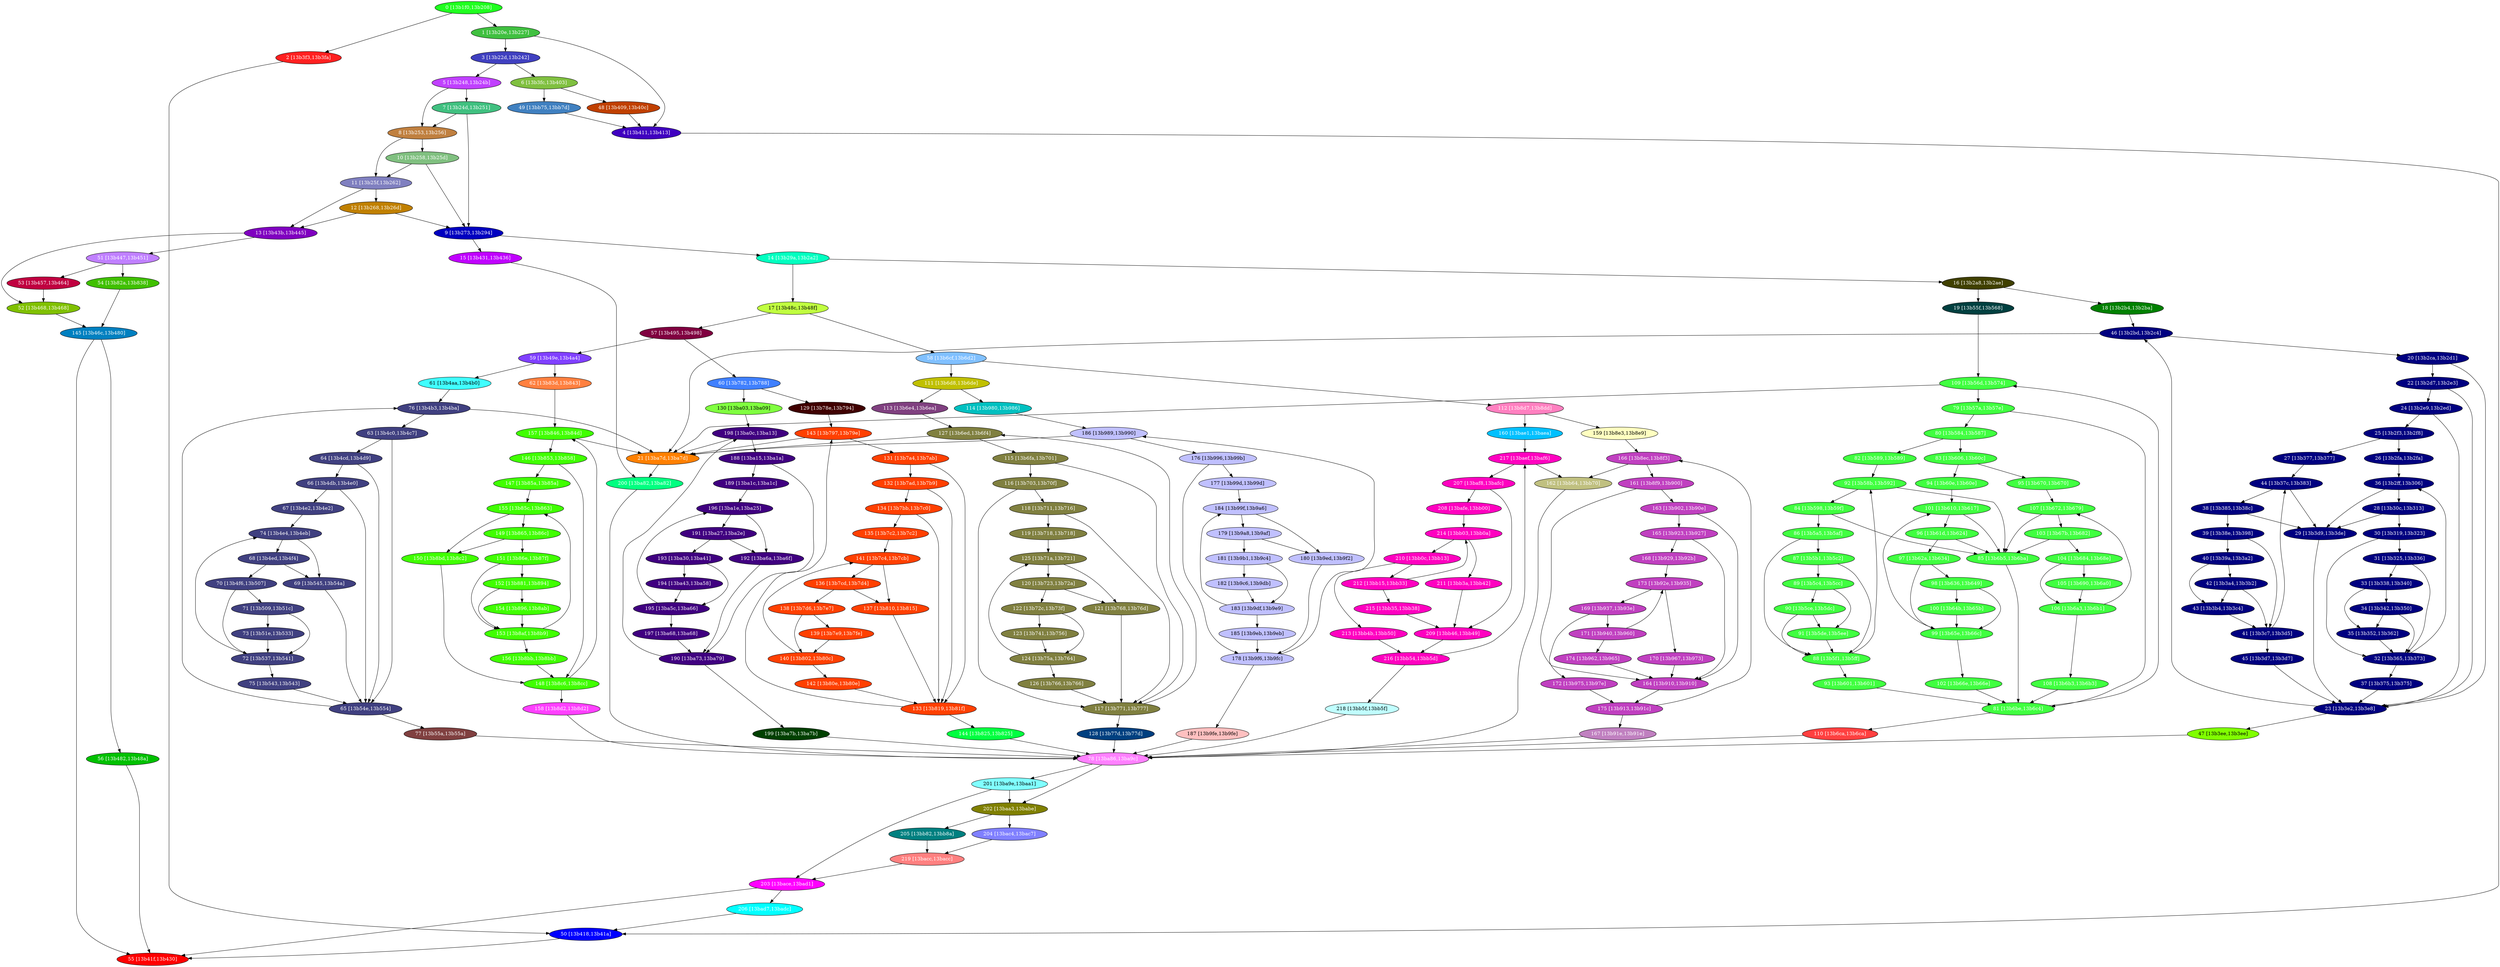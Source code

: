 diGraph libnss3{
	libnss3_0  [style=filled fillcolor="#20FF20" fontcolor="#ffffff" shape=oval label="0 [13b1f0,13b208]"]
	libnss3_1  [style=filled fillcolor="#40C040" fontcolor="#ffffff" shape=oval label="1 [13b20e,13b227]"]
	libnss3_2  [style=filled fillcolor="#FF2020" fontcolor="#ffffff" shape=oval label="2 [13b3f3,13b3fa]"]
	libnss3_3  [style=filled fillcolor="#4040C0" fontcolor="#ffffff" shape=oval label="3 [13b22d,13b242]"]
	libnss3_4  [style=filled fillcolor="#4000C0" fontcolor="#ffffff" shape=oval label="4 [13b411,13b413]"]
	libnss3_5  [style=filled fillcolor="#C040FF" fontcolor="#ffffff" shape=oval label="5 [13b248,13b24b]"]
	libnss3_6  [style=filled fillcolor="#80C040" fontcolor="#ffffff" shape=oval label="6 [13b3fc,13b403]"]
	libnss3_7  [style=filled fillcolor="#40C080" fontcolor="#ffffff" shape=oval label="7 [13b24d,13b251]"]
	libnss3_8  [style=filled fillcolor="#C08040" fontcolor="#ffffff" shape=oval label="8 [13b253,13b256]"]
	libnss3_9  [style=filled fillcolor="#0000C0" fontcolor="#ffffff" shape=oval label="9 [13b273,13b294]"]
	libnss3_a  [style=filled fillcolor="#80C080" fontcolor="#ffffff" shape=oval label="10 [13b258,13b25d]"]
	libnss3_b  [style=filled fillcolor="#8080C0" fontcolor="#ffffff" shape=oval label="11 [13b25f,13b262]"]
	libnss3_c  [style=filled fillcolor="#C08000" fontcolor="#ffffff" shape=oval label="12 [13b268,13b26d]"]
	libnss3_d  [style=filled fillcolor="#8000C0" fontcolor="#ffffff" shape=oval label="13 [13b43b,13b445]"]
	libnss3_e  [style=filled fillcolor="#00FFC0" fontcolor="#ffffff" shape=oval label="14 [13b29a,13b2a2]"]
	libnss3_f  [style=filled fillcolor="#C000FF" fontcolor="#ffffff" shape=oval label="15 [13b431,13b436]"]
	libnss3_10  [style=filled fillcolor="#404000" fontcolor="#ffffff" shape=oval label="16 [13b2a8,13b2ae]"]
	libnss3_11  [style=filled fillcolor="#C0FF40" fontcolor="#000000" shape=oval label="17 [13b48c,13b48f]"]
	libnss3_12  [style=filled fillcolor="#008000" fontcolor="#ffffff" shape=oval label="18 [13b2b4,13b2ba]"]
	libnss3_13  [style=filled fillcolor="#004040" fontcolor="#ffffff" shape=oval label="19 [13b55f,13b568]"]
	libnss3_14  [style=filled fillcolor="#000080" fontcolor="#ffffff" shape=oval label="20 [13b2ca,13b2d1]"]
	libnss3_15  [style=filled fillcolor="#FF8000" fontcolor="#ffffff" shape=oval label="21 [13ba7d,13ba7d]"]
	libnss3_16  [style=filled fillcolor="#000080" fontcolor="#ffffff" shape=oval label="22 [13b2d7,13b2e3]"]
	libnss3_17  [style=filled fillcolor="#000080" fontcolor="#ffffff" shape=oval label="23 [13b3e2,13b3e8]"]
	libnss3_18  [style=filled fillcolor="#000080" fontcolor="#ffffff" shape=oval label="24 [13b2e9,13b2ed]"]
	libnss3_19  [style=filled fillcolor="#000080" fontcolor="#ffffff" shape=oval label="25 [13b2f3,13b2f8]"]
	libnss3_1a  [style=filled fillcolor="#000080" fontcolor="#ffffff" shape=oval label="26 [13b2fa,13b2fa]"]
	libnss3_1b  [style=filled fillcolor="#000080" fontcolor="#ffffff" shape=oval label="27 [13b377,13b377]"]
	libnss3_1c  [style=filled fillcolor="#000080" fontcolor="#ffffff" shape=oval label="28 [13b30c,13b313]"]
	libnss3_1d  [style=filled fillcolor="#000080" fontcolor="#ffffff" shape=oval label="29 [13b3d9,13b3de]"]
	libnss3_1e  [style=filled fillcolor="#000080" fontcolor="#ffffff" shape=oval label="30 [13b319,13b323]"]
	libnss3_1f  [style=filled fillcolor="#000080" fontcolor="#ffffff" shape=oval label="31 [13b325,13b336]"]
	libnss3_20  [style=filled fillcolor="#000080" fontcolor="#ffffff" shape=oval label="32 [13b365,13b373]"]
	libnss3_21  [style=filled fillcolor="#000080" fontcolor="#ffffff" shape=oval label="33 [13b338,13b340]"]
	libnss3_22  [style=filled fillcolor="#000080" fontcolor="#ffffff" shape=oval label="34 [13b342,13b350]"]
	libnss3_23  [style=filled fillcolor="#000080" fontcolor="#ffffff" shape=oval label="35 [13b352,13b362]"]
	libnss3_24  [style=filled fillcolor="#000080" fontcolor="#ffffff" shape=oval label="36 [13b2ff,13b306]"]
	libnss3_25  [style=filled fillcolor="#000080" fontcolor="#ffffff" shape=oval label="37 [13b375,13b375]"]
	libnss3_26  [style=filled fillcolor="#000080" fontcolor="#ffffff" shape=oval label="38 [13b385,13b38c]"]
	libnss3_27  [style=filled fillcolor="#000080" fontcolor="#ffffff" shape=oval label="39 [13b38e,13b398]"]
	libnss3_28  [style=filled fillcolor="#000080" fontcolor="#ffffff" shape=oval label="40 [13b39a,13b3a2]"]
	libnss3_29  [style=filled fillcolor="#000080" fontcolor="#ffffff" shape=oval label="41 [13b3c7,13b3d5]"]
	libnss3_2a  [style=filled fillcolor="#000080" fontcolor="#ffffff" shape=oval label="42 [13b3a4,13b3b2]"]
	libnss3_2b  [style=filled fillcolor="#000080" fontcolor="#ffffff" shape=oval label="43 [13b3b4,13b3c4]"]
	libnss3_2c  [style=filled fillcolor="#000080" fontcolor="#ffffff" shape=oval label="44 [13b37c,13b383]"]
	libnss3_2d  [style=filled fillcolor="#000080" fontcolor="#ffffff" shape=oval label="45 [13b3d7,13b3d7]"]
	libnss3_2e  [style=filled fillcolor="#000080" fontcolor="#ffffff" shape=oval label="46 [13b2bd,13b2c4]"]
	libnss3_2f  [style=filled fillcolor="#80FF00" fontcolor="#000000" shape=oval label="47 [13b3ee,13b3ee]"]
	libnss3_30  [style=filled fillcolor="#C04000" fontcolor="#ffffff" shape=oval label="48 [13b409,13b40c]"]
	libnss3_31  [style=filled fillcolor="#4080C0" fontcolor="#ffffff" shape=oval label="49 [13bb75,13bb7d]"]
	libnss3_32  [style=filled fillcolor="#0000FF" fontcolor="#ffffff" shape=oval label="50 [13b418,13b41a]"]
	libnss3_33  [style=filled fillcolor="#C080FF" fontcolor="#ffffff" shape=oval label="51 [13b447,13b451]"]
	libnss3_34  [style=filled fillcolor="#80C000" fontcolor="#ffffff" shape=oval label="52 [13b468,13b468]"]
	libnss3_35  [style=filled fillcolor="#C00040" fontcolor="#ffffff" shape=oval label="53 [13b457,13b464]"]
	libnss3_36  [style=filled fillcolor="#40C000" fontcolor="#ffffff" shape=oval label="54 [13b82a,13b838]"]
	libnss3_37  [style=filled fillcolor="#FF0000" fontcolor="#ffffff" shape=oval label="55 [13b41f,13b430]"]
	libnss3_38  [style=filled fillcolor="#00C000" fontcolor="#ffffff" shape=oval label="56 [13b482,13b48a]"]
	libnss3_39  [style=filled fillcolor="#800040" fontcolor="#ffffff" shape=oval label="57 [13b495,13b498]"]
	libnss3_3a  [style=filled fillcolor="#80C0FF" fontcolor="#ffffff" shape=oval label="58 [13b6cf,13b6d2]"]
	libnss3_3b  [style=filled fillcolor="#8040FF" fontcolor="#ffffff" shape=oval label="59 [13b49e,13b4a4]"]
	libnss3_3c  [style=filled fillcolor="#4080FF" fontcolor="#ffffff" shape=oval label="60 [13b782,13b788]"]
	libnss3_3d  [style=filled fillcolor="#40FFFF" fontcolor="#000000" shape=oval label="61 [13b4aa,13b4b0]"]
	libnss3_3e  [style=filled fillcolor="#FF8040" fontcolor="#ffffff" shape=oval label="62 [13b83d,13b843]"]
	libnss3_3f  [style=filled fillcolor="#404080" fontcolor="#ffffff" shape=oval label="63 [13b4c0,13b4c7]"]
	libnss3_40  [style=filled fillcolor="#404080" fontcolor="#ffffff" shape=oval label="64 [13b4cd,13b4d9]"]
	libnss3_41  [style=filled fillcolor="#404080" fontcolor="#ffffff" shape=oval label="65 [13b54e,13b554]"]
	libnss3_42  [style=filled fillcolor="#404080" fontcolor="#ffffff" shape=oval label="66 [13b4db,13b4e0]"]
	libnss3_43  [style=filled fillcolor="#404080" fontcolor="#ffffff" shape=oval label="67 [13b4e2,13b4e2]"]
	libnss3_44  [style=filled fillcolor="#404080" fontcolor="#ffffff" shape=oval label="68 [13b4ed,13b4f4]"]
	libnss3_45  [style=filled fillcolor="#404080" fontcolor="#ffffff" shape=oval label="69 [13b545,13b54a]"]
	libnss3_46  [style=filled fillcolor="#404080" fontcolor="#ffffff" shape=oval label="70 [13b4f6,13b507]"]
	libnss3_47  [style=filled fillcolor="#404080" fontcolor="#ffffff" shape=oval label="71 [13b509,13b51c]"]
	libnss3_48  [style=filled fillcolor="#404080" fontcolor="#ffffff" shape=oval label="72 [13b537,13b541]"]
	libnss3_49  [style=filled fillcolor="#404080" fontcolor="#ffffff" shape=oval label="73 [13b51e,13b533]"]
	libnss3_4a  [style=filled fillcolor="#404080" fontcolor="#ffffff" shape=oval label="74 [13b4e4,13b4eb]"]
	libnss3_4b  [style=filled fillcolor="#404080" fontcolor="#ffffff" shape=oval label="75 [13b543,13b543]"]
	libnss3_4c  [style=filled fillcolor="#404080" fontcolor="#ffffff" shape=oval label="76 [13b4b3,13b4ba]"]
	libnss3_4d  [style=filled fillcolor="#804040" fontcolor="#ffffff" shape=oval label="77 [13b55a,13b55a]"]
	libnss3_4e  [style=filled fillcolor="#FF80FF" fontcolor="#ffffff" shape=oval label="78 [13ba86,13ba9c]"]
	libnss3_4f  [style=filled fillcolor="#40FF40" fontcolor="#ffffff" shape=oval label="79 [13b57a,13b57e]"]
	libnss3_50  [style=filled fillcolor="#40FF40" fontcolor="#ffffff" shape=oval label="80 [13b584,13b587]"]
	libnss3_51  [style=filled fillcolor="#40FF40" fontcolor="#ffffff" shape=oval label="81 [13b6be,13b6c4]"]
	libnss3_52  [style=filled fillcolor="#40FF40" fontcolor="#ffffff" shape=oval label="82 [13b589,13b589]"]
	libnss3_53  [style=filled fillcolor="#40FF40" fontcolor="#ffffff" shape=oval label="83 [13b606,13b60c]"]
	libnss3_54  [style=filled fillcolor="#40FF40" fontcolor="#ffffff" shape=oval label="84 [13b598,13b59f]"]
	libnss3_55  [style=filled fillcolor="#40FF40" fontcolor="#ffffff" shape=oval label="85 [13b6b5,13b6ba]"]
	libnss3_56  [style=filled fillcolor="#40FF40" fontcolor="#ffffff" shape=oval label="86 [13b5a5,13b5af]"]
	libnss3_57  [style=filled fillcolor="#40FF40" fontcolor="#ffffff" shape=oval label="87 [13b5b1,13b5c2]"]
	libnss3_58  [style=filled fillcolor="#40FF40" fontcolor="#ffffff" shape=oval label="88 [13b5f1,13b5ff]"]
	libnss3_59  [style=filled fillcolor="#40FF40" fontcolor="#ffffff" shape=oval label="89 [13b5c4,13b5cc]"]
	libnss3_5a  [style=filled fillcolor="#40FF40" fontcolor="#ffffff" shape=oval label="90 [13b5ce,13b5dc]"]
	libnss3_5b  [style=filled fillcolor="#40FF40" fontcolor="#ffffff" shape=oval label="91 [13b5de,13b5ee]"]
	libnss3_5c  [style=filled fillcolor="#40FF40" fontcolor="#ffffff" shape=oval label="92 [13b58b,13b592]"]
	libnss3_5d  [style=filled fillcolor="#40FF40" fontcolor="#ffffff" shape=oval label="93 [13b601,13b601]"]
	libnss3_5e  [style=filled fillcolor="#40FF40" fontcolor="#ffffff" shape=oval label="94 [13b60e,13b60e]"]
	libnss3_5f  [style=filled fillcolor="#40FF40" fontcolor="#ffffff" shape=oval label="95 [13b670,13b670]"]
	libnss3_60  [style=filled fillcolor="#40FF40" fontcolor="#ffffff" shape=oval label="96 [13b61d,13b624]"]
	libnss3_61  [style=filled fillcolor="#40FF40" fontcolor="#ffffff" shape=oval label="97 [13b62a,13b634]"]
	libnss3_62  [style=filled fillcolor="#40FF40" fontcolor="#ffffff" shape=oval label="98 [13b636,13b649]"]
	libnss3_63  [style=filled fillcolor="#40FF40" fontcolor="#ffffff" shape=oval label="99 [13b65e,13b66c]"]
	libnss3_64  [style=filled fillcolor="#40FF40" fontcolor="#ffffff" shape=oval label="100 [13b64b,13b65b]"]
	libnss3_65  [style=filled fillcolor="#40FF40" fontcolor="#ffffff" shape=oval label="101 [13b610,13b617]"]
	libnss3_66  [style=filled fillcolor="#40FF40" fontcolor="#ffffff" shape=oval label="102 [13b66e,13b66e]"]
	libnss3_67  [style=filled fillcolor="#40FF40" fontcolor="#ffffff" shape=oval label="103 [13b67b,13b682]"]
	libnss3_68  [style=filled fillcolor="#40FF40" fontcolor="#ffffff" shape=oval label="104 [13b684,13b68e]"]
	libnss3_69  [style=filled fillcolor="#40FF40" fontcolor="#ffffff" shape=oval label="105 [13b690,13b6a0]"]
	libnss3_6a  [style=filled fillcolor="#40FF40" fontcolor="#ffffff" shape=oval label="106 [13b6a3,13b6b1]"]
	libnss3_6b  [style=filled fillcolor="#40FF40" fontcolor="#ffffff" shape=oval label="107 [13b672,13b679]"]
	libnss3_6c  [style=filled fillcolor="#40FF40" fontcolor="#ffffff" shape=oval label="108 [13b6b3,13b6b3]"]
	libnss3_6d  [style=filled fillcolor="#40FF40" fontcolor="#ffffff" shape=oval label="109 [13b56d,13b574]"]
	libnss3_6e  [style=filled fillcolor="#FF4040" fontcolor="#ffffff" shape=oval label="110 [13b6ca,13b6ca]"]
	libnss3_6f  [style=filled fillcolor="#C0C000" fontcolor="#ffffff" shape=oval label="111 [13b6d8,13b6de]"]
	libnss3_70  [style=filled fillcolor="#FF80C0" fontcolor="#ffffff" shape=oval label="112 [13b8d7,13b8dd]"]
	libnss3_71  [style=filled fillcolor="#804080" fontcolor="#ffffff" shape=oval label="113 [13b6e4,13b6ea]"]
	libnss3_72  [style=filled fillcolor="#00C0C0" fontcolor="#ffffff" shape=oval label="114 [13b980,13b986]"]
	libnss3_73  [style=filled fillcolor="#808040" fontcolor="#ffffff" shape=oval label="115 [13b6fa,13b701]"]
	libnss3_74  [style=filled fillcolor="#808040" fontcolor="#ffffff" shape=oval label="116 [13b703,13b70f]"]
	libnss3_75  [style=filled fillcolor="#808040" fontcolor="#ffffff" shape=oval label="117 [13b771,13b777]"]
	libnss3_76  [style=filled fillcolor="#808040" fontcolor="#ffffff" shape=oval label="118 [13b711,13b716]"]
	libnss3_77  [style=filled fillcolor="#808040" fontcolor="#ffffff" shape=oval label="119 [13b718,13b718]"]
	libnss3_78  [style=filled fillcolor="#808040" fontcolor="#ffffff" shape=oval label="120 [13b723,13b72a]"]
	libnss3_79  [style=filled fillcolor="#808040" fontcolor="#ffffff" shape=oval label="121 [13b768,13b76d]"]
	libnss3_7a  [style=filled fillcolor="#808040" fontcolor="#ffffff" shape=oval label="122 [13b72c,13b73f]"]
	libnss3_7b  [style=filled fillcolor="#808040" fontcolor="#ffffff" shape=oval label="123 [13b741,13b756]"]
	libnss3_7c  [style=filled fillcolor="#808040" fontcolor="#ffffff" shape=oval label="124 [13b75a,13b764]"]
	libnss3_7d  [style=filled fillcolor="#808040" fontcolor="#ffffff" shape=oval label="125 [13b71a,13b721]"]
	libnss3_7e  [style=filled fillcolor="#808040" fontcolor="#ffffff" shape=oval label="126 [13b766,13b766]"]
	libnss3_7f  [style=filled fillcolor="#808040" fontcolor="#ffffff" shape=oval label="127 [13b6ed,13b6f4]"]
	libnss3_80  [style=filled fillcolor="#004080" fontcolor="#ffffff" shape=oval label="128 [13b77d,13b77d]"]
	libnss3_81  [style=filled fillcolor="#400000" fontcolor="#ffffff" shape=oval label="129 [13b78e,13b794]"]
	libnss3_82  [style=filled fillcolor="#80FF40" fontcolor="#000000" shape=oval label="130 [13ba03,13ba09]"]
	libnss3_83  [style=filled fillcolor="#FF4000" fontcolor="#ffffff" shape=oval label="131 [13b7a4,13b7ab]"]
	libnss3_84  [style=filled fillcolor="#FF4000" fontcolor="#ffffff" shape=oval label="132 [13b7ad,13b7b9]"]
	libnss3_85  [style=filled fillcolor="#FF4000" fontcolor="#ffffff" shape=oval label="133 [13b819,13b81f]"]
	libnss3_86  [style=filled fillcolor="#FF4000" fontcolor="#ffffff" shape=oval label="134 [13b7bb,13b7c0]"]
	libnss3_87  [style=filled fillcolor="#FF4000" fontcolor="#ffffff" shape=oval label="135 [13b7c2,13b7c2]"]
	libnss3_88  [style=filled fillcolor="#FF4000" fontcolor="#ffffff" shape=oval label="136 [13b7cd,13b7d4]"]
	libnss3_89  [style=filled fillcolor="#FF4000" fontcolor="#ffffff" shape=oval label="137 [13b810,13b815]"]
	libnss3_8a  [style=filled fillcolor="#FF4000" fontcolor="#ffffff" shape=oval label="138 [13b7d6,13b7e7]"]
	libnss3_8b  [style=filled fillcolor="#FF4000" fontcolor="#ffffff" shape=oval label="139 [13b7e9,13b7fe]"]
	libnss3_8c  [style=filled fillcolor="#FF4000" fontcolor="#ffffff" shape=oval label="140 [13b802,13b80c]"]
	libnss3_8d  [style=filled fillcolor="#FF4000" fontcolor="#ffffff" shape=oval label="141 [13b7c4,13b7cb]"]
	libnss3_8e  [style=filled fillcolor="#FF4000" fontcolor="#ffffff" shape=oval label="142 [13b80e,13b80e]"]
	libnss3_8f  [style=filled fillcolor="#FF4000" fontcolor="#ffffff" shape=oval label="143 [13b797,13b79e]"]
	libnss3_90  [style=filled fillcolor="#00FF40" fontcolor="#ffffff" shape=oval label="144 [13b825,13b825]"]
	libnss3_91  [style=filled fillcolor="#0080C0" fontcolor="#ffffff" shape=oval label="145 [13b46c,13b480]"]
	libnss3_92  [style=filled fillcolor="#40FF00" fontcolor="#ffffff" shape=oval label="146 [13b853,13b858]"]
	libnss3_93  [style=filled fillcolor="#40FF00" fontcolor="#ffffff" shape=oval label="147 [13b85a,13b85a]"]
	libnss3_94  [style=filled fillcolor="#40FF00" fontcolor="#ffffff" shape=oval label="148 [13b8c6,13b8cc]"]
	libnss3_95  [style=filled fillcolor="#40FF00" fontcolor="#ffffff" shape=oval label="149 [13b865,13b86c]"]
	libnss3_96  [style=filled fillcolor="#40FF00" fontcolor="#ffffff" shape=oval label="150 [13b8bd,13b8c2]"]
	libnss3_97  [style=filled fillcolor="#40FF00" fontcolor="#ffffff" shape=oval label="151 [13b86e,13b87f]"]
	libnss3_98  [style=filled fillcolor="#40FF00" fontcolor="#ffffff" shape=oval label="152 [13b881,13b894]"]
	libnss3_99  [style=filled fillcolor="#40FF00" fontcolor="#ffffff" shape=oval label="153 [13b8af,13b8b9]"]
	libnss3_9a  [style=filled fillcolor="#40FF00" fontcolor="#ffffff" shape=oval label="154 [13b896,13b8ab]"]
	libnss3_9b  [style=filled fillcolor="#40FF00" fontcolor="#ffffff" shape=oval label="155 [13b85c,13b863]"]
	libnss3_9c  [style=filled fillcolor="#40FF00" fontcolor="#ffffff" shape=oval label="156 [13b8bb,13b8bb]"]
	libnss3_9d  [style=filled fillcolor="#40FF00" fontcolor="#ffffff" shape=oval label="157 [13b846,13b84d]"]
	libnss3_9e  [style=filled fillcolor="#FF40FF" fontcolor="#ffffff" shape=oval label="158 [13b8d2,13b8d2]"]
	libnss3_9f  [style=filled fillcolor="#FFFFC0" fontcolor="#000000" shape=oval label="159 [13b8e3,13b8e9]"]
	libnss3_a0  [style=filled fillcolor="#00C0FF" fontcolor="#ffffff" shape=oval label="160 [13bae1,13baea]"]
	libnss3_a1  [style=filled fillcolor="#C040C0" fontcolor="#ffffff" shape=oval label="161 [13b8f9,13b900]"]
	libnss3_a2  [style=filled fillcolor="#C0C080" fontcolor="#ffffff" shape=oval label="162 [13bb64,13bb70]"]
	libnss3_a3  [style=filled fillcolor="#C040C0" fontcolor="#ffffff" shape=oval label="163 [13b902,13b90e]"]
	libnss3_a4  [style=filled fillcolor="#C040C0" fontcolor="#ffffff" shape=oval label="164 [13b910,13b910]"]
	libnss3_a5  [style=filled fillcolor="#C040C0" fontcolor="#ffffff" shape=oval label="165 [13b923,13b927]"]
	libnss3_a6  [style=filled fillcolor="#C040C0" fontcolor="#ffffff" shape=oval label="166 [13b8ec,13b8f3]"]
	libnss3_a7  [style=filled fillcolor="#C080C0" fontcolor="#ffffff" shape=oval label="167 [13b91e,13b91e]"]
	libnss3_a8  [style=filled fillcolor="#C040C0" fontcolor="#ffffff" shape=oval label="168 [13b929,13b92b]"]
	libnss3_a9  [style=filled fillcolor="#C040C0" fontcolor="#ffffff" shape=oval label="169 [13b937,13b93e]"]
	libnss3_aa  [style=filled fillcolor="#C040C0" fontcolor="#ffffff" shape=oval label="170 [13b967,13b973]"]
	libnss3_ab  [style=filled fillcolor="#C040C0" fontcolor="#ffffff" shape=oval label="171 [13b940,13b960]"]
	libnss3_ac  [style=filled fillcolor="#C040C0" fontcolor="#ffffff" shape=oval label="172 [13b975,13b97e]"]
	libnss3_ad  [style=filled fillcolor="#C040C0" fontcolor="#ffffff" shape=oval label="173 [13b92e,13b935]"]
	libnss3_ae  [style=filled fillcolor="#C040C0" fontcolor="#ffffff" shape=oval label="174 [13b962,13b965]"]
	libnss3_af  [style=filled fillcolor="#C040C0" fontcolor="#ffffff" shape=oval label="175 [13b913,13b91c]"]
	libnss3_b0  [style=filled fillcolor="#C0C0FF" fontcolor="#000000" shape=oval label="176 [13b996,13b99b]"]
	libnss3_b1  [style=filled fillcolor="#C0C0FF" fontcolor="#000000" shape=oval label="177 [13b99d,13b99d]"]
	libnss3_b2  [style=filled fillcolor="#C0C0FF" fontcolor="#000000" shape=oval label="178 [13b9f6,13b9fc]"]
	libnss3_b3  [style=filled fillcolor="#C0C0FF" fontcolor="#000000" shape=oval label="179 [13b9a8,13b9af]"]
	libnss3_b4  [style=filled fillcolor="#C0C0FF" fontcolor="#000000" shape=oval label="180 [13b9ed,13b9f2]"]
	libnss3_b5  [style=filled fillcolor="#C0C0FF" fontcolor="#000000" shape=oval label="181 [13b9b1,13b9c4]"]
	libnss3_b6  [style=filled fillcolor="#C0C0FF" fontcolor="#000000" shape=oval label="182 [13b9c6,13b9db]"]
	libnss3_b7  [style=filled fillcolor="#C0C0FF" fontcolor="#000000" shape=oval label="183 [13b9df,13b9e9]"]
	libnss3_b8  [style=filled fillcolor="#C0C0FF" fontcolor="#000000" shape=oval label="184 [13b99f,13b9a6]"]
	libnss3_b9  [style=filled fillcolor="#C0C0FF" fontcolor="#000000" shape=oval label="185 [13b9eb,13b9eb]"]
	libnss3_ba  [style=filled fillcolor="#C0C0FF" fontcolor="#000000" shape=oval label="186 [13b989,13b990]"]
	libnss3_bb  [style=filled fillcolor="#FFC0C0" fontcolor="#000000" shape=oval label="187 [13b9fe,13b9fe]"]
	libnss3_bc  [style=filled fillcolor="#400080" fontcolor="#ffffff" shape=oval label="188 [13ba15,13ba1a]"]
	libnss3_bd  [style=filled fillcolor="#400080" fontcolor="#ffffff" shape=oval label="189 [13ba1c,13ba1c]"]
	libnss3_be  [style=filled fillcolor="#400080" fontcolor="#ffffff" shape=oval label="190 [13ba73,13ba79]"]
	libnss3_bf  [style=filled fillcolor="#400080" fontcolor="#ffffff" shape=oval label="191 [13ba27,13ba2e]"]
	libnss3_c0  [style=filled fillcolor="#400080" fontcolor="#ffffff" shape=oval label="192 [13ba6a,13ba6f]"]
	libnss3_c1  [style=filled fillcolor="#400080" fontcolor="#ffffff" shape=oval label="193 [13ba30,13ba41]"]
	libnss3_c2  [style=filled fillcolor="#400080" fontcolor="#ffffff" shape=oval label="194 [13ba43,13ba58]"]
	libnss3_c3  [style=filled fillcolor="#400080" fontcolor="#ffffff" shape=oval label="195 [13ba5c,13ba66]"]
	libnss3_c4  [style=filled fillcolor="#400080" fontcolor="#ffffff" shape=oval label="196 [13ba1e,13ba25]"]
	libnss3_c5  [style=filled fillcolor="#400080" fontcolor="#ffffff" shape=oval label="197 [13ba68,13ba68]"]
	libnss3_c6  [style=filled fillcolor="#400080" fontcolor="#ffffff" shape=oval label="198 [13ba0c,13ba13]"]
	libnss3_c7  [style=filled fillcolor="#004000" fontcolor="#ffffff" shape=oval label="199 [13ba7b,13ba7b]"]
	libnss3_c8  [style=filled fillcolor="#00FF80" fontcolor="#ffffff" shape=oval label="200 [13ba82,13ba82]"]
	libnss3_c9  [style=filled fillcolor="#80FFFF" fontcolor="#000000" shape=oval label="201 [13ba9e,13baa1]"]
	libnss3_ca  [style=filled fillcolor="#808000" fontcolor="#ffffff" shape=oval label="202 [13baa3,13babe]"]
	libnss3_cb  [style=filled fillcolor="#FF00FF" fontcolor="#ffffff" shape=oval label="203 [13bace,13bad1]"]
	libnss3_cc  [style=filled fillcolor="#8080FF" fontcolor="#ffffff" shape=oval label="204 [13bac4,13bac7]"]
	libnss3_cd  [style=filled fillcolor="#008080" fontcolor="#ffffff" shape=oval label="205 [13bb82,13bb8a]"]
	libnss3_ce  [style=filled fillcolor="#00FFFF" fontcolor="#ffffff" shape=oval label="206 [13bad7,13badc]"]
	libnss3_cf  [style=filled fillcolor="#FF00C0" fontcolor="#ffffff" shape=oval label="207 [13baf8,13bafc]"]
	libnss3_d0  [style=filled fillcolor="#FF00C0" fontcolor="#ffffff" shape=oval label="208 [13bafe,13bb00]"]
	libnss3_d1  [style=filled fillcolor="#FF00C0" fontcolor="#ffffff" shape=oval label="209 [13bb46,13bb49]"]
	libnss3_d2  [style=filled fillcolor="#FF00C0" fontcolor="#ffffff" shape=oval label="210 [13bb0c,13bb13]"]
	libnss3_d3  [style=filled fillcolor="#FF00C0" fontcolor="#ffffff" shape=oval label="211 [13bb3a,13bb42]"]
	libnss3_d4  [style=filled fillcolor="#FF00C0" fontcolor="#ffffff" shape=oval label="212 [13bb15,13bb33]"]
	libnss3_d5  [style=filled fillcolor="#FF00C0" fontcolor="#ffffff" shape=oval label="213 [13bb4b,13bb50]"]
	libnss3_d6  [style=filled fillcolor="#FF00C0" fontcolor="#ffffff" shape=oval label="214 [13bb03,13bb0a]"]
	libnss3_d7  [style=filled fillcolor="#FF00C0" fontcolor="#ffffff" shape=oval label="215 [13bb35,13bb38]"]
	libnss3_d8  [style=filled fillcolor="#FF00C0" fontcolor="#ffffff" shape=oval label="216 [13bb54,13bb5d]"]
	libnss3_d9  [style=filled fillcolor="#FF00C0" fontcolor="#ffffff" shape=oval label="217 [13baef,13baf6]"]
	libnss3_da  [style=filled fillcolor="#C0FFFF" fontcolor="#000000" shape=oval label="218 [13bb5f,13bb5f]"]
	libnss3_db  [style=filled fillcolor="#FF8080" fontcolor="#ffffff" shape=oval label="219 [13bacc,13bacc]"]

	libnss3_0 -> libnss3_1
	libnss3_0 -> libnss3_2
	libnss3_1 -> libnss3_3
	libnss3_1 -> libnss3_4
	libnss3_2 -> libnss3_32
	libnss3_3 -> libnss3_5
	libnss3_3 -> libnss3_6
	libnss3_4 -> libnss3_32
	libnss3_5 -> libnss3_7
	libnss3_5 -> libnss3_8
	libnss3_6 -> libnss3_30
	libnss3_6 -> libnss3_31
	libnss3_7 -> libnss3_8
	libnss3_7 -> libnss3_9
	libnss3_8 -> libnss3_a
	libnss3_8 -> libnss3_b
	libnss3_9 -> libnss3_e
	libnss3_9 -> libnss3_f
	libnss3_a -> libnss3_9
	libnss3_a -> libnss3_b
	libnss3_b -> libnss3_c
	libnss3_b -> libnss3_d
	libnss3_c -> libnss3_9
	libnss3_c -> libnss3_d
	libnss3_d -> libnss3_33
	libnss3_d -> libnss3_34
	libnss3_e -> libnss3_10
	libnss3_e -> libnss3_11
	libnss3_f -> libnss3_c8
	libnss3_10 -> libnss3_12
	libnss3_10 -> libnss3_13
	libnss3_11 -> libnss3_39
	libnss3_11 -> libnss3_3a
	libnss3_12 -> libnss3_2e
	libnss3_13 -> libnss3_6d
	libnss3_14 -> libnss3_16
	libnss3_14 -> libnss3_17
	libnss3_15 -> libnss3_c8
	libnss3_16 -> libnss3_17
	libnss3_16 -> libnss3_18
	libnss3_17 -> libnss3_2e
	libnss3_17 -> libnss3_2f
	libnss3_18 -> libnss3_17
	libnss3_18 -> libnss3_19
	libnss3_19 -> libnss3_1a
	libnss3_19 -> libnss3_1b
	libnss3_1a -> libnss3_24
	libnss3_1b -> libnss3_2c
	libnss3_1c -> libnss3_1d
	libnss3_1c -> libnss3_1e
	libnss3_1d -> libnss3_17
	libnss3_1e -> libnss3_1f
	libnss3_1e -> libnss3_20
	libnss3_1f -> libnss3_20
	libnss3_1f -> libnss3_21
	libnss3_20 -> libnss3_24
	libnss3_20 -> libnss3_25
	libnss3_21 -> libnss3_22
	libnss3_21 -> libnss3_23
	libnss3_22 -> libnss3_20
	libnss3_22 -> libnss3_23
	libnss3_23 -> libnss3_20
	libnss3_24 -> libnss3_1c
	libnss3_24 -> libnss3_1d
	libnss3_25 -> libnss3_17
	libnss3_26 -> libnss3_1d
	libnss3_26 -> libnss3_27
	libnss3_27 -> libnss3_28
	libnss3_27 -> libnss3_29
	libnss3_28 -> libnss3_2a
	libnss3_28 -> libnss3_2b
	libnss3_29 -> libnss3_2c
	libnss3_29 -> libnss3_2d
	libnss3_2a -> libnss3_29
	libnss3_2a -> libnss3_2b
	libnss3_2b -> libnss3_29
	libnss3_2c -> libnss3_1d
	libnss3_2c -> libnss3_26
	libnss3_2d -> libnss3_17
	libnss3_2e -> libnss3_14
	libnss3_2e -> libnss3_15
	libnss3_2f -> libnss3_4e
	libnss3_30 -> libnss3_4
	libnss3_31 -> libnss3_4
	libnss3_32 -> libnss3_37
	libnss3_33 -> libnss3_35
	libnss3_33 -> libnss3_36
	libnss3_34 -> libnss3_91
	libnss3_35 -> libnss3_34
	libnss3_36 -> libnss3_91
	libnss3_38 -> libnss3_37
	libnss3_39 -> libnss3_3b
	libnss3_39 -> libnss3_3c
	libnss3_3a -> libnss3_6f
	libnss3_3a -> libnss3_70
	libnss3_3b -> libnss3_3d
	libnss3_3b -> libnss3_3e
	libnss3_3c -> libnss3_81
	libnss3_3c -> libnss3_82
	libnss3_3d -> libnss3_4c
	libnss3_3e -> libnss3_9d
	libnss3_3f -> libnss3_40
	libnss3_3f -> libnss3_41
	libnss3_40 -> libnss3_41
	libnss3_40 -> libnss3_42
	libnss3_41 -> libnss3_4c
	libnss3_41 -> libnss3_4d
	libnss3_42 -> libnss3_41
	libnss3_42 -> libnss3_43
	libnss3_43 -> libnss3_4a
	libnss3_44 -> libnss3_45
	libnss3_44 -> libnss3_46
	libnss3_45 -> libnss3_41
	libnss3_46 -> libnss3_47
	libnss3_46 -> libnss3_48
	libnss3_47 -> libnss3_48
	libnss3_47 -> libnss3_49
	libnss3_48 -> libnss3_4a
	libnss3_48 -> libnss3_4b
	libnss3_49 -> libnss3_48
	libnss3_4a -> libnss3_44
	libnss3_4a -> libnss3_45
	libnss3_4b -> libnss3_41
	libnss3_4c -> libnss3_15
	libnss3_4c -> libnss3_3f
	libnss3_4d -> libnss3_4e
	libnss3_4e -> libnss3_c9
	libnss3_4e -> libnss3_ca
	libnss3_4f -> libnss3_50
	libnss3_4f -> libnss3_51
	libnss3_50 -> libnss3_52
	libnss3_50 -> libnss3_53
	libnss3_51 -> libnss3_6d
	libnss3_51 -> libnss3_6e
	libnss3_52 -> libnss3_5c
	libnss3_53 -> libnss3_5e
	libnss3_53 -> libnss3_5f
	libnss3_54 -> libnss3_55
	libnss3_54 -> libnss3_56
	libnss3_55 -> libnss3_51
	libnss3_56 -> libnss3_57
	libnss3_56 -> libnss3_58
	libnss3_57 -> libnss3_58
	libnss3_57 -> libnss3_59
	libnss3_58 -> libnss3_5c
	libnss3_58 -> libnss3_5d
	libnss3_59 -> libnss3_5a
	libnss3_59 -> libnss3_5b
	libnss3_5a -> libnss3_58
	libnss3_5a -> libnss3_5b
	libnss3_5b -> libnss3_58
	libnss3_5c -> libnss3_54
	libnss3_5c -> libnss3_55
	libnss3_5d -> libnss3_51
	libnss3_5e -> libnss3_65
	libnss3_5f -> libnss3_6b
	libnss3_60 -> libnss3_55
	libnss3_60 -> libnss3_61
	libnss3_61 -> libnss3_62
	libnss3_61 -> libnss3_63
	libnss3_62 -> libnss3_63
	libnss3_62 -> libnss3_64
	libnss3_63 -> libnss3_65
	libnss3_63 -> libnss3_66
	libnss3_64 -> libnss3_63
	libnss3_65 -> libnss3_55
	libnss3_65 -> libnss3_60
	libnss3_66 -> libnss3_51
	libnss3_67 -> libnss3_55
	libnss3_67 -> libnss3_68
	libnss3_68 -> libnss3_69
	libnss3_68 -> libnss3_6a
	libnss3_69 -> libnss3_6a
	libnss3_6a -> libnss3_6b
	libnss3_6a -> libnss3_6c
	libnss3_6b -> libnss3_55
	libnss3_6b -> libnss3_67
	libnss3_6c -> libnss3_51
	libnss3_6d -> libnss3_15
	libnss3_6d -> libnss3_4f
	libnss3_6e -> libnss3_4e
	libnss3_6f -> libnss3_71
	libnss3_6f -> libnss3_72
	libnss3_70 -> libnss3_9f
	libnss3_70 -> libnss3_a0
	libnss3_71 -> libnss3_7f
	libnss3_72 -> libnss3_ba
	libnss3_73 -> libnss3_74
	libnss3_73 -> libnss3_75
	libnss3_74 -> libnss3_75
	libnss3_74 -> libnss3_76
	libnss3_75 -> libnss3_7f
	libnss3_75 -> libnss3_80
	libnss3_76 -> libnss3_75
	libnss3_76 -> libnss3_77
	libnss3_77 -> libnss3_7d
	libnss3_78 -> libnss3_79
	libnss3_78 -> libnss3_7a
	libnss3_79 -> libnss3_75
	libnss3_7a -> libnss3_7b
	libnss3_7a -> libnss3_7c
	libnss3_7b -> libnss3_7c
	libnss3_7c -> libnss3_7d
	libnss3_7c -> libnss3_7e
	libnss3_7d -> libnss3_78
	libnss3_7d -> libnss3_79
	libnss3_7e -> libnss3_75
	libnss3_7f -> libnss3_15
	libnss3_7f -> libnss3_73
	libnss3_80 -> libnss3_4e
	libnss3_81 -> libnss3_8f
	libnss3_82 -> libnss3_c6
	libnss3_83 -> libnss3_84
	libnss3_83 -> libnss3_85
	libnss3_84 -> libnss3_85
	libnss3_84 -> libnss3_86
	libnss3_85 -> libnss3_8f
	libnss3_85 -> libnss3_90
	libnss3_86 -> libnss3_85
	libnss3_86 -> libnss3_87
	libnss3_87 -> libnss3_8d
	libnss3_88 -> libnss3_89
	libnss3_88 -> libnss3_8a
	libnss3_89 -> libnss3_85
	libnss3_8a -> libnss3_8b
	libnss3_8a -> libnss3_8c
	libnss3_8b -> libnss3_8c
	libnss3_8c -> libnss3_8d
	libnss3_8c -> libnss3_8e
	libnss3_8d -> libnss3_88
	libnss3_8d -> libnss3_89
	libnss3_8e -> libnss3_85
	libnss3_8f -> libnss3_15
	libnss3_8f -> libnss3_83
	libnss3_90 -> libnss3_4e
	libnss3_91 -> libnss3_37
	libnss3_91 -> libnss3_38
	libnss3_92 -> libnss3_93
	libnss3_92 -> libnss3_94
	libnss3_93 -> libnss3_9b
	libnss3_94 -> libnss3_9d
	libnss3_94 -> libnss3_9e
	libnss3_95 -> libnss3_96
	libnss3_95 -> libnss3_97
	libnss3_96 -> libnss3_94
	libnss3_97 -> libnss3_98
	libnss3_97 -> libnss3_99
	libnss3_98 -> libnss3_99
	libnss3_98 -> libnss3_9a
	libnss3_99 -> libnss3_9b
	libnss3_99 -> libnss3_9c
	libnss3_9a -> libnss3_99
	libnss3_9b -> libnss3_95
	libnss3_9b -> libnss3_96
	libnss3_9c -> libnss3_94
	libnss3_9d -> libnss3_15
	libnss3_9d -> libnss3_92
	libnss3_9e -> libnss3_4e
	libnss3_9f -> libnss3_a6
	libnss3_a0 -> libnss3_d9
	libnss3_a1 -> libnss3_a3
	libnss3_a1 -> libnss3_a4
	libnss3_a2 -> libnss3_4e
	libnss3_a3 -> libnss3_a4
	libnss3_a3 -> libnss3_a5
	libnss3_a4 -> libnss3_af
	libnss3_a5 -> libnss3_a4
	libnss3_a5 -> libnss3_a8
	libnss3_a6 -> libnss3_a1
	libnss3_a6 -> libnss3_a2
	libnss3_a7 -> libnss3_4e
	libnss3_a8 -> libnss3_ad
	libnss3_a9 -> libnss3_ab
	libnss3_a9 -> libnss3_ac
	libnss3_aa -> libnss3_a4
	libnss3_ab -> libnss3_ad
	libnss3_ab -> libnss3_ae
	libnss3_ac -> libnss3_af
	libnss3_ad -> libnss3_a9
	libnss3_ad -> libnss3_aa
	libnss3_ae -> libnss3_a4
	libnss3_af -> libnss3_a6
	libnss3_af -> libnss3_a7
	libnss3_b0 -> libnss3_b1
	libnss3_b0 -> libnss3_b2
	libnss3_b1 -> libnss3_b8
	libnss3_b2 -> libnss3_ba
	libnss3_b2 -> libnss3_bb
	libnss3_b3 -> libnss3_b4
	libnss3_b3 -> libnss3_b5
	libnss3_b4 -> libnss3_b2
	libnss3_b5 -> libnss3_b6
	libnss3_b5 -> libnss3_b7
	libnss3_b6 -> libnss3_b7
	libnss3_b7 -> libnss3_b8
	libnss3_b7 -> libnss3_b9
	libnss3_b8 -> libnss3_b3
	libnss3_b8 -> libnss3_b4
	libnss3_b9 -> libnss3_b2
	libnss3_ba -> libnss3_15
	libnss3_ba -> libnss3_b0
	libnss3_bb -> libnss3_4e
	libnss3_bc -> libnss3_bd
	libnss3_bc -> libnss3_be
	libnss3_bd -> libnss3_c4
	libnss3_be -> libnss3_c6
	libnss3_be -> libnss3_c7
	libnss3_bf -> libnss3_c0
	libnss3_bf -> libnss3_c1
	libnss3_c0 -> libnss3_be
	libnss3_c1 -> libnss3_c2
	libnss3_c1 -> libnss3_c3
	libnss3_c2 -> libnss3_c3
	libnss3_c3 -> libnss3_c4
	libnss3_c3 -> libnss3_c5
	libnss3_c4 -> libnss3_bf
	libnss3_c4 -> libnss3_c0
	libnss3_c5 -> libnss3_be
	libnss3_c6 -> libnss3_15
	libnss3_c6 -> libnss3_bc
	libnss3_c7 -> libnss3_4e
	libnss3_c8 -> libnss3_4e
	libnss3_c9 -> libnss3_ca
	libnss3_c9 -> libnss3_cb
	libnss3_ca -> libnss3_cc
	libnss3_ca -> libnss3_cd
	libnss3_cb -> libnss3_37
	libnss3_cb -> libnss3_ce
	libnss3_cc -> libnss3_db
	libnss3_cd -> libnss3_db
	libnss3_ce -> libnss3_32
	libnss3_cf -> libnss3_d0
	libnss3_cf -> libnss3_d1
	libnss3_d0 -> libnss3_d6
	libnss3_d1 -> libnss3_d8
	libnss3_d2 -> libnss3_d4
	libnss3_d2 -> libnss3_d5
	libnss3_d3 -> libnss3_d1
	libnss3_d4 -> libnss3_d6
	libnss3_d4 -> libnss3_d7
	libnss3_d5 -> libnss3_d8
	libnss3_d6 -> libnss3_d2
	libnss3_d6 -> libnss3_d3
	libnss3_d7 -> libnss3_d1
	libnss3_d8 -> libnss3_d9
	libnss3_d8 -> libnss3_da
	libnss3_d9 -> libnss3_a2
	libnss3_d9 -> libnss3_cf
	libnss3_da -> libnss3_4e
	libnss3_db -> libnss3_cb
}